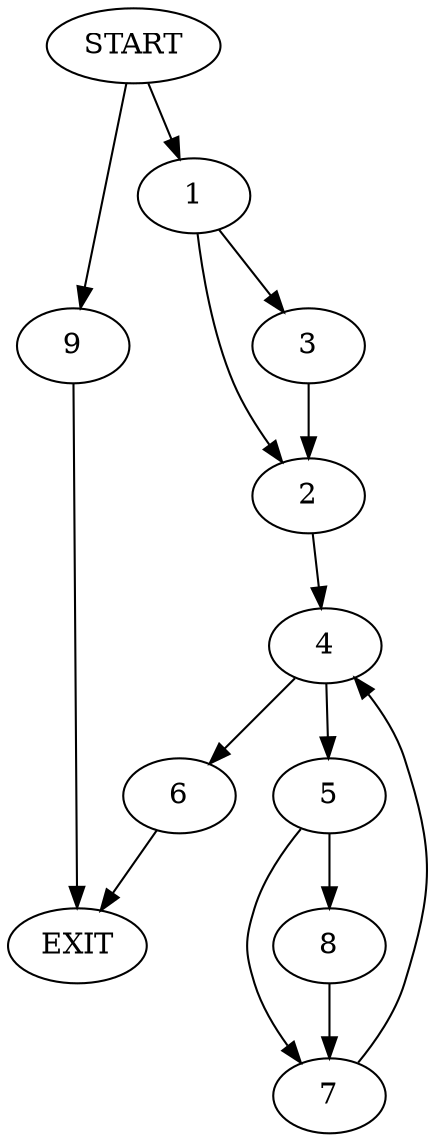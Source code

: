digraph {
0 [label="START"]
10 [label="EXIT"]
0 -> 1
1 -> 2
1 -> 3
2 -> 4
3 -> 2
4 -> 5
4 -> 6
6 -> 10
5 -> 7
5 -> 8
7 -> 4
8 -> 7
0 -> 9
9 -> 10
}
